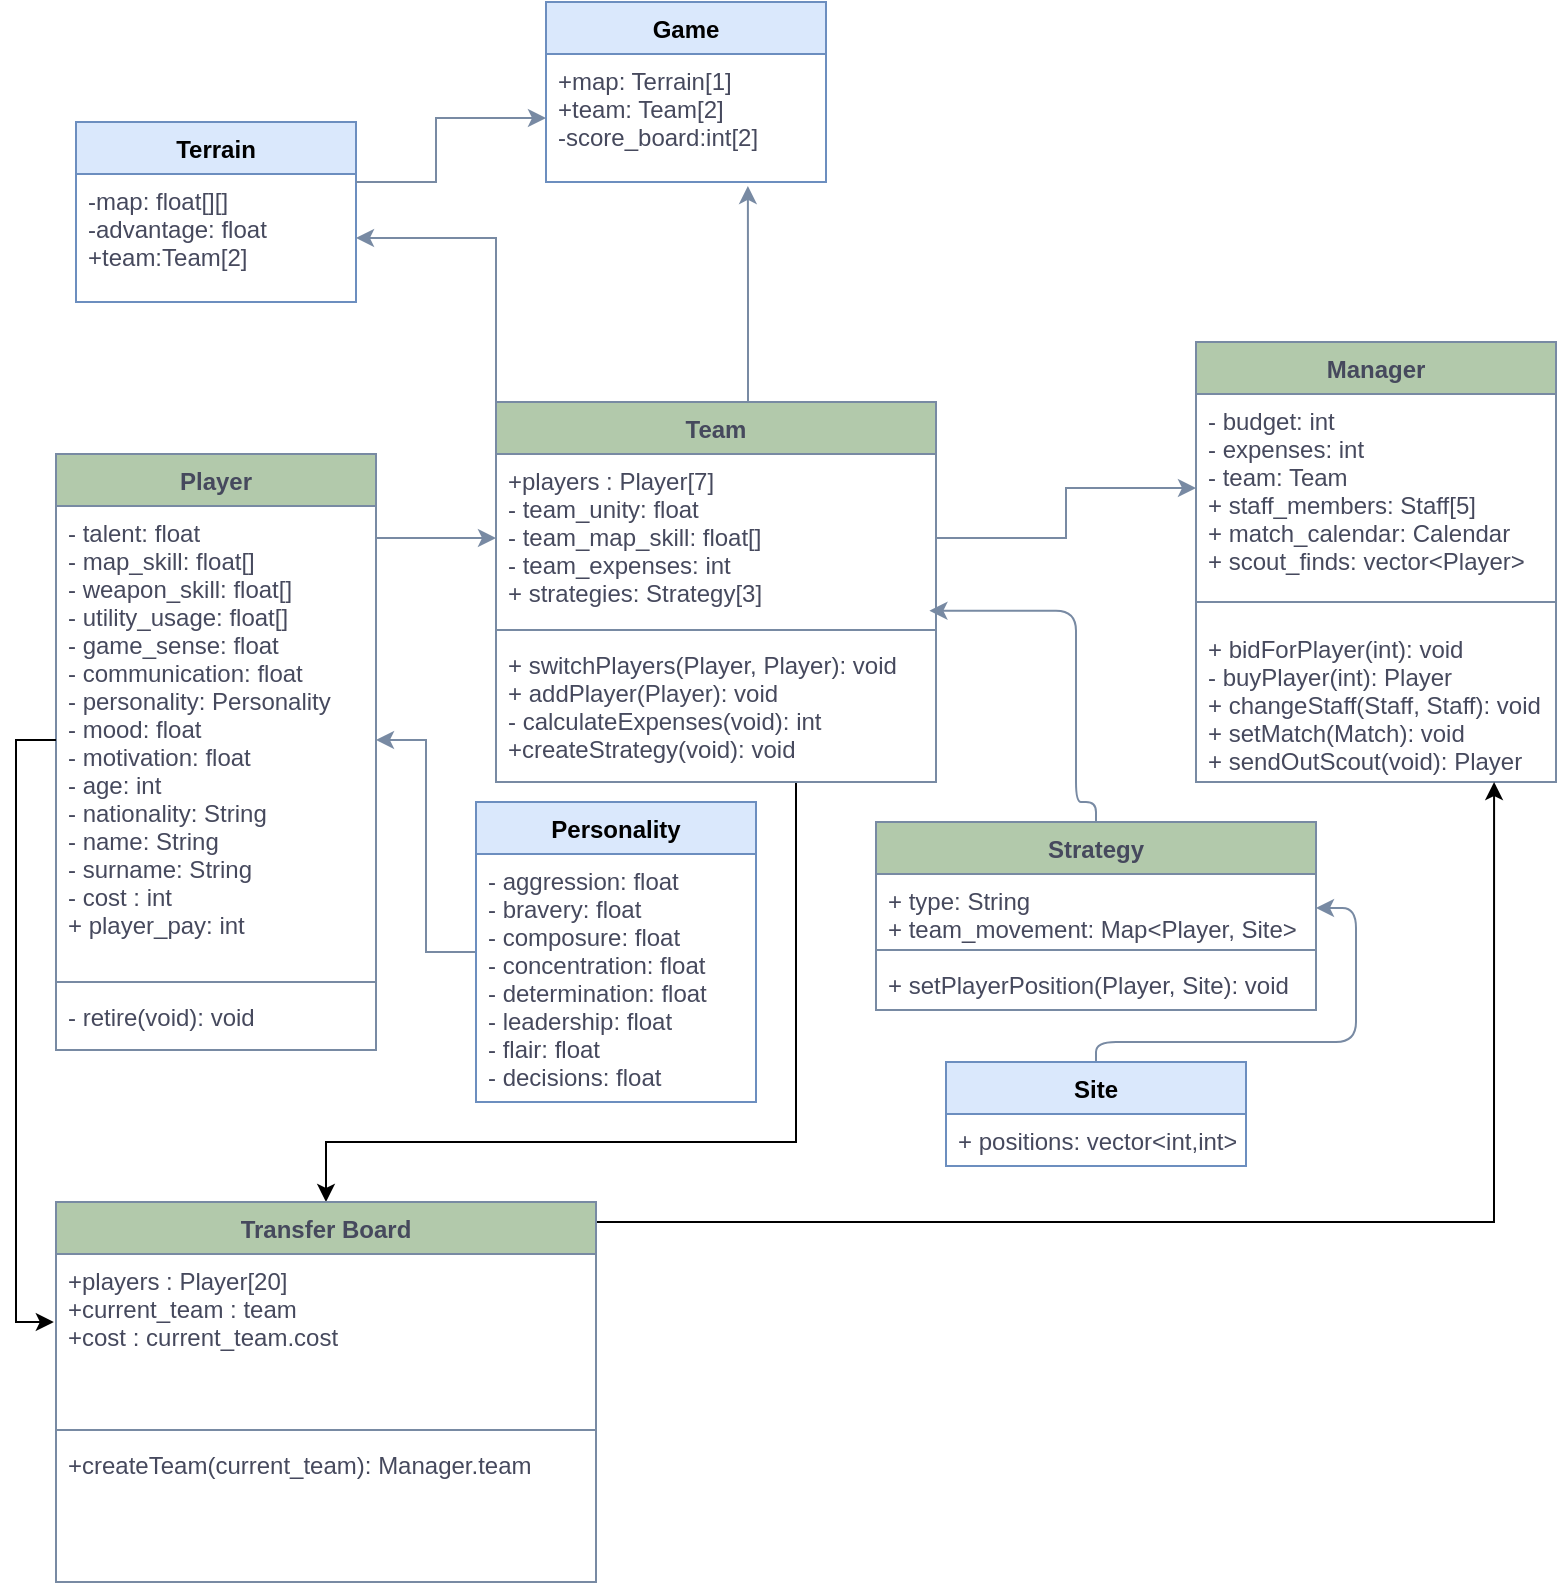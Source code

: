 <mxfile version="14.4.2" type="github">
  <diagram id="JGMPJzbyvDWoWRBRQCqn" name="FPS Menager">
    <mxGraphModel dx="1272" dy="599" grid="1" gridSize="10" guides="1" tooltips="1" connect="1" arrows="1" fold="1" page="1" pageScale="1" pageWidth="850" pageHeight="1100" math="0" shadow="0">
      <root>
        <mxCell id="0" />
        <mxCell id="1" parent="0" />
        <mxCell id="N_RB7wlFuTkdKBtvYMz9-10" style="edgeStyle=orthogonalEdgeStyle;rounded=0;orthogonalLoop=1;jettySize=auto;html=1;" edge="1" parent="1" source="d4QqwgHZMLwHon4m-uyl-1" target="N_RB7wlFuTkdKBtvYMz9-2">
          <mxGeometry relative="1" as="geometry">
            <Array as="points">
              <mxPoint x="410" y="660" />
              <mxPoint x="175" y="660" />
            </Array>
          </mxGeometry>
        </mxCell>
        <mxCell id="d4QqwgHZMLwHon4m-uyl-1" value="Team" style="swimlane;fontStyle=1;align=center;verticalAlign=top;childLayout=stackLayout;horizontal=1;startSize=26;horizontalStack=0;resizeParent=1;resizeParentMax=0;resizeLast=0;collapsible=1;marginBottom=0;fillColor=#B2C9AB;strokeColor=#788AA3;fontColor=#46495D;" parent="1" vertex="1">
          <mxGeometry x="260" y="290" width="220" height="190" as="geometry" />
        </mxCell>
        <mxCell id="d4QqwgHZMLwHon4m-uyl-2" value="+players : Player[7]&#xa;- team_unity: float&#xa;- team_map_skill: float[]&#xa;- team_expenses: int&#xa;+ strategies: Strategy[3]&#xa;" style="text;strokeColor=none;fillColor=none;align=left;verticalAlign=top;spacingLeft=4;spacingRight=4;overflow=hidden;rotatable=0;points=[[0,0.5],[1,0.5]];portConstraint=eastwest;fontColor=#46495D;" parent="d4QqwgHZMLwHon4m-uyl-1" vertex="1">
          <mxGeometry y="26" width="220" height="84" as="geometry" />
        </mxCell>
        <mxCell id="d4QqwgHZMLwHon4m-uyl-3" value="" style="line;strokeWidth=1;fillColor=none;align=left;verticalAlign=middle;spacingTop=-1;spacingLeft=3;spacingRight=3;rotatable=0;labelPosition=right;points=[];portConstraint=eastwest;strokeColor=#788AA3;fontColor=#46495D;" parent="d4QqwgHZMLwHon4m-uyl-1" vertex="1">
          <mxGeometry y="110" width="220" height="8" as="geometry" />
        </mxCell>
        <mxCell id="d4QqwgHZMLwHon4m-uyl-4" value="+ switchPlayers(Player, Player): void&#xa;+ addPlayer(Player): void&#xa;- calculateExpenses(void): int&#xa;+createStrategy(void): void" style="text;strokeColor=none;fillColor=none;align=left;verticalAlign=top;spacingLeft=4;spacingRight=4;overflow=hidden;rotatable=0;points=[[0,0.5],[1,0.5]];portConstraint=eastwest;fontColor=#46495D;" parent="d4QqwgHZMLwHon4m-uyl-1" vertex="1">
          <mxGeometry y="118" width="220" height="72" as="geometry" />
        </mxCell>
        <mxCell id="d4QqwgHZMLwHon4m-uyl-10" style="edgeStyle=orthogonalEdgeStyle;rounded=0;orthogonalLoop=1;jettySize=auto;html=1;strokeColor=#788AA3;fontColor=#46495D;entryX=0;entryY=0.5;entryDx=0;entryDy=0;" parent="1" source="d4QqwgHZMLwHon4m-uyl-5" target="d4QqwgHZMLwHon4m-uyl-2" edge="1">
          <mxGeometry relative="1" as="geometry">
            <Array as="points">
              <mxPoint x="190" y="358" />
            </Array>
            <mxPoint x="290" y="363" as="targetPoint" />
          </mxGeometry>
        </mxCell>
        <mxCell id="d4QqwgHZMLwHon4m-uyl-5" value="Player" style="swimlane;fontStyle=1;align=center;verticalAlign=top;childLayout=stackLayout;horizontal=1;startSize=26;horizontalStack=0;resizeParent=1;resizeParentMax=0;resizeLast=0;collapsible=1;marginBottom=0;fillColor=#B2C9AB;strokeColor=#788AA3;fontColor=#46495D;" parent="1" vertex="1">
          <mxGeometry x="40" y="316" width="160" height="298" as="geometry" />
        </mxCell>
        <mxCell id="d4QqwgHZMLwHon4m-uyl-6" value="- talent: float&#xa;- map_skill: float[]&#xa;- weapon_skill: float[]&#xa;- utility_usage: float[]&#xa;- game_sense: float&#xa;- communication: float&#xa;- personality: Personality  &#xa;- mood: float&#xa;- motivation: float&#xa;- age: int&#xa;- nationality: String&#xa;- name: String&#xa;- surname: String&#xa;- cost : int&#xa;+ player_pay: int" style="text;strokeColor=none;fillColor=none;align=left;verticalAlign=top;spacingLeft=4;spacingRight=4;overflow=hidden;rotatable=0;points=[[0,0.5],[1,0.5]];portConstraint=eastwest;fontColor=#46495D;" parent="d4QqwgHZMLwHon4m-uyl-5" vertex="1">
          <mxGeometry y="26" width="160" height="234" as="geometry" />
        </mxCell>
        <mxCell id="d4QqwgHZMLwHon4m-uyl-7" value="" style="line;strokeWidth=1;fillColor=none;align=left;verticalAlign=middle;spacingTop=-1;spacingLeft=3;spacingRight=3;rotatable=0;labelPosition=right;points=[];portConstraint=eastwest;strokeColor=#788AA3;fontColor=#46495D;" parent="d4QqwgHZMLwHon4m-uyl-5" vertex="1">
          <mxGeometry y="260" width="160" height="8" as="geometry" />
        </mxCell>
        <mxCell id="d4QqwgHZMLwHon4m-uyl-8" value="- retire(void): void" style="text;strokeColor=none;fillColor=none;align=left;verticalAlign=top;spacingLeft=4;spacingRight=4;overflow=hidden;rotatable=0;points=[[0,0.5],[1,0.5]];portConstraint=eastwest;fontColor=#46495D;" parent="d4QqwgHZMLwHon4m-uyl-5" vertex="1">
          <mxGeometry y="268" width="160" height="30" as="geometry" />
        </mxCell>
        <mxCell id="kuDPgty7mX3tu8Ov-66l-5" style="edgeStyle=orthogonalEdgeStyle;rounded=0;orthogonalLoop=1;jettySize=auto;html=1;entryX=1;entryY=0.5;entryDx=0;entryDy=0;strokeColor=#788AA3;fontColor=#46495D;" parent="1" source="kuDPgty7mX3tu8Ov-66l-1" target="d4QqwgHZMLwHon4m-uyl-6" edge="1">
          <mxGeometry relative="1" as="geometry" />
        </mxCell>
        <mxCell id="kuDPgty7mX3tu8Ov-66l-1" value="Personality" style="swimlane;fontStyle=1;childLayout=stackLayout;horizontal=1;startSize=26;fillColor=#dae8fc;horizontalStack=0;resizeParent=1;resizeParentMax=0;resizeLast=0;collapsible=1;marginBottom=0;strokeColor=#6c8ebf;" parent="1" vertex="1">
          <mxGeometry x="250" y="490" width="140" height="150" as="geometry" />
        </mxCell>
        <mxCell id="kuDPgty7mX3tu8Ov-66l-2" value="- aggression: float&#xa;- bravery: float&#xa;- composure: float&#xa;- concentration: float&#xa;- determination: float&#xa;- leadership: float&#xa;- flair: float&#xa;- decisions: float" style="text;strokeColor=none;fillColor=none;align=left;verticalAlign=top;spacingLeft=4;spacingRight=4;overflow=hidden;rotatable=0;points=[[0,0.5],[1,0.5]];portConstraint=eastwest;fontColor=#46495D;" parent="kuDPgty7mX3tu8Ov-66l-1" vertex="1">
          <mxGeometry y="26" width="140" height="124" as="geometry" />
        </mxCell>
        <mxCell id="O9Isf1C4e_mbefrmD2pV-1" value="Manager" style="swimlane;fontStyle=1;align=center;verticalAlign=top;childLayout=stackLayout;horizontal=1;startSize=26;horizontalStack=0;resizeParent=1;resizeParentMax=0;resizeLast=0;collapsible=1;marginBottom=0;fillColor=#B2C9AB;strokeColor=#788AA3;fontColor=#46495D;" parent="1" vertex="1">
          <mxGeometry x="610" y="260" width="180" height="220" as="geometry" />
        </mxCell>
        <mxCell id="O9Isf1C4e_mbefrmD2pV-2" value="- budget: int&#xa;- expenses: int&#xa;- team: Team&#xa;+ staff_members: Staff[5]&#xa;+ match_calendar: Calendar&#xa;+ scout_finds: vector&lt;Player&gt;" style="text;strokeColor=none;fillColor=none;align=left;verticalAlign=top;spacingLeft=4;spacingRight=4;overflow=hidden;rotatable=0;points=[[0,0.5],[1,0.5]];portConstraint=eastwest;fontColor=#46495D;" parent="O9Isf1C4e_mbefrmD2pV-1" vertex="1">
          <mxGeometry y="26" width="180" height="94" as="geometry" />
        </mxCell>
        <mxCell id="O9Isf1C4e_mbefrmD2pV-3" value="" style="line;strokeWidth=1;fillColor=none;align=left;verticalAlign=middle;spacingTop=-1;spacingLeft=3;spacingRight=3;rotatable=0;labelPosition=right;points=[];portConstraint=eastwest;strokeColor=#788AA3;fontColor=#46495D;" parent="O9Isf1C4e_mbefrmD2pV-1" vertex="1">
          <mxGeometry y="120" width="180" height="20" as="geometry" />
        </mxCell>
        <mxCell id="O9Isf1C4e_mbefrmD2pV-4" value="+ bidForPlayer(int): void&#xa;- buyPlayer(int): Player&#xa;+ changeStaff(Staff, Staff): void&#xa;+ setMatch(Match): void&#xa;+ sendOutScout(void): Player" style="text;strokeColor=none;fillColor=none;align=left;verticalAlign=top;spacingLeft=4;spacingRight=4;overflow=hidden;rotatable=0;points=[[0,0.5],[1,0.5]];portConstraint=eastwest;fontColor=#46495D;" parent="O9Isf1C4e_mbefrmD2pV-1" vertex="1">
          <mxGeometry y="140" width="180" height="80" as="geometry" />
        </mxCell>
        <mxCell id="O9Isf1C4e_mbefrmD2pV-5" style="edgeStyle=orthogonalEdgeStyle;rounded=0;orthogonalLoop=1;jettySize=auto;html=1;entryX=0;entryY=0.5;entryDx=0;entryDy=0;strokeColor=#788AA3;fontColor=#46495D;" parent="1" source="d4QqwgHZMLwHon4m-uyl-2" target="O9Isf1C4e_mbefrmD2pV-2" edge="1">
          <mxGeometry relative="1" as="geometry" />
        </mxCell>
        <mxCell id="O9Isf1C4e_mbefrmD2pV-6" value="Strategy" style="swimlane;fontStyle=1;align=center;verticalAlign=top;childLayout=stackLayout;horizontal=1;startSize=26;horizontalStack=0;resizeParent=1;resizeParentMax=0;resizeLast=0;collapsible=1;marginBottom=0;rounded=0;sketch=0;strokeColor=#788AA3;fillColor=#B2C9AB;fontColor=#46495D;" parent="1" vertex="1">
          <mxGeometry x="450" y="500" width="220" height="94" as="geometry" />
        </mxCell>
        <mxCell id="O9Isf1C4e_mbefrmD2pV-7" value="+ type: String&#xa;+ team_movement: Map&lt;Player, Site&gt;" style="text;strokeColor=none;fillColor=none;align=left;verticalAlign=top;spacingLeft=4;spacingRight=4;overflow=hidden;rotatable=0;points=[[0,0.5],[1,0.5]];portConstraint=eastwest;fontColor=#46495D;" parent="O9Isf1C4e_mbefrmD2pV-6" vertex="1">
          <mxGeometry y="26" width="220" height="34" as="geometry" />
        </mxCell>
        <mxCell id="O9Isf1C4e_mbefrmD2pV-8" value="" style="line;strokeWidth=1;fillColor=none;align=left;verticalAlign=middle;spacingTop=-1;spacingLeft=3;spacingRight=3;rotatable=0;labelPosition=right;points=[];portConstraint=eastwest;strokeColor=#788AA3;fontColor=#46495D;" parent="O9Isf1C4e_mbefrmD2pV-6" vertex="1">
          <mxGeometry y="60" width="220" height="8" as="geometry" />
        </mxCell>
        <mxCell id="O9Isf1C4e_mbefrmD2pV-9" value="+ setPlayerPosition(Player, Site): void" style="text;strokeColor=none;fillColor=none;align=left;verticalAlign=top;spacingLeft=4;spacingRight=4;overflow=hidden;rotatable=0;points=[[0,0.5],[1,0.5]];portConstraint=eastwest;fontColor=#46495D;" parent="O9Isf1C4e_mbefrmD2pV-6" vertex="1">
          <mxGeometry y="68" width="220" height="26" as="geometry" />
        </mxCell>
        <mxCell id="O9Isf1C4e_mbefrmD2pV-10" style="edgeStyle=orthogonalEdgeStyle;curved=0;rounded=1;sketch=0;orthogonalLoop=1;jettySize=auto;html=1;entryX=0.985;entryY=0.933;entryDx=0;entryDy=0;entryPerimeter=0;strokeColor=#788AA3;fillColor=#B2C9AB;fontColor=#46495D;exitX=0.5;exitY=0;exitDx=0;exitDy=0;" parent="1" source="O9Isf1C4e_mbefrmD2pV-6" target="d4QqwgHZMLwHon4m-uyl-2" edge="1">
          <mxGeometry relative="1" as="geometry">
            <Array as="points">
              <mxPoint x="560" y="490" />
              <mxPoint x="550" y="490" />
              <mxPoint x="550" y="394" />
            </Array>
          </mxGeometry>
        </mxCell>
        <mxCell id="O9Isf1C4e_mbefrmD2pV-15" style="edgeStyle=orthogonalEdgeStyle;curved=0;rounded=1;sketch=0;orthogonalLoop=1;jettySize=auto;html=1;entryX=1;entryY=0.5;entryDx=0;entryDy=0;strokeColor=#788AA3;fillColor=#B2C9AB;fontColor=#46495D;exitX=0.5;exitY=0;exitDx=0;exitDy=0;" parent="1" source="O9Isf1C4e_mbefrmD2pV-11" target="O9Isf1C4e_mbefrmD2pV-7" edge="1">
          <mxGeometry relative="1" as="geometry">
            <Array as="points">
              <mxPoint x="560" y="610" />
              <mxPoint x="690" y="610" />
              <mxPoint x="690" y="543" />
            </Array>
          </mxGeometry>
        </mxCell>
        <mxCell id="O9Isf1C4e_mbefrmD2pV-11" value="Site" style="swimlane;fontStyle=1;childLayout=stackLayout;horizontal=1;startSize=26;fillColor=#dae8fc;horizontalStack=0;resizeParent=1;resizeParentMax=0;resizeLast=0;collapsible=1;marginBottom=0;rounded=0;sketch=0;strokeColor=#6c8ebf;" parent="1" vertex="1">
          <mxGeometry x="485" y="620" width="150" height="52" as="geometry" />
        </mxCell>
        <mxCell id="O9Isf1C4e_mbefrmD2pV-12" value="+ positions: vector&lt;int,int&gt;" style="text;strokeColor=none;fillColor=none;align=left;verticalAlign=top;spacingLeft=4;spacingRight=4;overflow=hidden;rotatable=0;points=[[0,0.5],[1,0.5]];portConstraint=eastwest;fontColor=#46495D;" parent="O9Isf1C4e_mbefrmD2pV-11" vertex="1">
          <mxGeometry y="26" width="150" height="26" as="geometry" />
        </mxCell>
        <mxCell id="79HCMQov36LSx9g6JEWd-2" value="Terrain" style="swimlane;fontStyle=1;childLayout=stackLayout;horizontal=1;startSize=26;fillColor=#dae8fc;horizontalStack=0;resizeParent=1;resizeParentMax=0;resizeLast=0;collapsible=1;marginBottom=0;strokeColor=#6c8ebf;" parent="1" vertex="1">
          <mxGeometry x="50" y="150" width="140" height="90" as="geometry" />
        </mxCell>
        <mxCell id="79HCMQov36LSx9g6JEWd-3" value="-map: float[][]&#xa;-advantage: float&#xa;+team:Team[2]" style="text;strokeColor=none;fillColor=none;align=left;verticalAlign=top;spacingLeft=4;spacingRight=4;overflow=hidden;rotatable=0;points=[[0,0.5],[1,0.5]];portConstraint=eastwest;fontColor=#46495D;" parent="79HCMQov36LSx9g6JEWd-2" vertex="1">
          <mxGeometry y="26" width="140" height="64" as="geometry" />
        </mxCell>
        <mxCell id="79HCMQov36LSx9g6JEWd-7" value="Game" style="swimlane;fontStyle=1;childLayout=stackLayout;horizontal=1;startSize=26;fillColor=#dae8fc;horizontalStack=0;resizeParent=1;resizeParentMax=0;resizeLast=0;collapsible=1;marginBottom=0;strokeColor=#6c8ebf;" parent="1" vertex="1">
          <mxGeometry x="285" y="90" width="140" height="90" as="geometry" />
        </mxCell>
        <mxCell id="79HCMQov36LSx9g6JEWd-8" value="+map: Terrain[1]&#xa;+team: Team[2]&#xa;-score_board:int[2]" style="text;strokeColor=none;fillColor=none;align=left;verticalAlign=top;spacingLeft=4;spacingRight=4;overflow=hidden;rotatable=0;points=[[0,0.5],[1,0.5]];portConstraint=eastwest;fontColor=#46495D;" parent="79HCMQov36LSx9g6JEWd-7" vertex="1">
          <mxGeometry y="26" width="140" height="64" as="geometry" />
        </mxCell>
        <mxCell id="79HCMQov36LSx9g6JEWd-9" style="edgeStyle=orthogonalEdgeStyle;rounded=0;orthogonalLoop=1;jettySize=auto;html=1;strokeColor=#788AA3;fontColor=#46495D;entryX=0.721;entryY=1.031;entryDx=0;entryDy=0;entryPerimeter=0;" parent="1" source="d4QqwgHZMLwHon4m-uyl-1" target="79HCMQov36LSx9g6JEWd-8" edge="1">
          <mxGeometry relative="1" as="geometry">
            <Array as="points">
              <mxPoint x="386" y="240" />
              <mxPoint x="386" y="240" />
            </Array>
            <mxPoint x="270" y="368" as="targetPoint" />
            <mxPoint x="210" y="368" as="sourcePoint" />
          </mxGeometry>
        </mxCell>
        <mxCell id="79HCMQov36LSx9g6JEWd-10" style="edgeStyle=orthogonalEdgeStyle;rounded=0;orthogonalLoop=1;jettySize=auto;html=1;strokeColor=#788AA3;fontColor=#46495D;" parent="1" source="d4QqwgHZMLwHon4m-uyl-1" target="79HCMQov36LSx9g6JEWd-3" edge="1">
          <mxGeometry relative="1" as="geometry">
            <Array as="points">
              <mxPoint x="260" y="208" />
            </Array>
            <mxPoint x="260.0" y="180.004" as="targetPoint" />
            <mxPoint x="260.06" y="288.02" as="sourcePoint" />
          </mxGeometry>
        </mxCell>
        <mxCell id="79HCMQov36LSx9g6JEWd-11" style="edgeStyle=orthogonalEdgeStyle;rounded=0;orthogonalLoop=1;jettySize=auto;html=1;strokeColor=#788AA3;fontColor=#46495D;entryX=0;entryY=0.5;entryDx=0;entryDy=0;" parent="1" source="79HCMQov36LSx9g6JEWd-3" target="79HCMQov36LSx9g6JEWd-8" edge="1">
          <mxGeometry relative="1" as="geometry">
            <Array as="points">
              <mxPoint x="230" y="180" />
              <mxPoint x="230" y="148" />
            </Array>
            <mxPoint x="210" y="280" as="targetPoint" />
            <mxPoint x="270" y="300" as="sourcePoint" />
          </mxGeometry>
        </mxCell>
        <mxCell id="N_RB7wlFuTkdKBtvYMz9-7" style="edgeStyle=orthogonalEdgeStyle;rounded=0;orthogonalLoop=1;jettySize=auto;html=1;entryX=0.828;entryY=1;entryDx=0;entryDy=0;entryPerimeter=0;" edge="1" parent="1" source="N_RB7wlFuTkdKBtvYMz9-2" target="O9Isf1C4e_mbefrmD2pV-4">
          <mxGeometry relative="1" as="geometry">
            <Array as="points">
              <mxPoint x="759" y="700" />
            </Array>
          </mxGeometry>
        </mxCell>
        <mxCell id="N_RB7wlFuTkdKBtvYMz9-2" value="Transfer Board" style="swimlane;fontStyle=1;align=center;verticalAlign=top;childLayout=stackLayout;horizontal=1;startSize=26;horizontalStack=0;resizeParent=1;resizeParentMax=0;resizeLast=0;collapsible=1;marginBottom=0;fillColor=#B2C9AB;strokeColor=#788AA3;fontColor=#46495D;" vertex="1" parent="1">
          <mxGeometry x="40" y="690" width="270" height="190" as="geometry" />
        </mxCell>
        <mxCell id="N_RB7wlFuTkdKBtvYMz9-3" value="+players : Player[20]&#xa;+current_team : team&#xa;+cost : current_team.cost&#xa;" style="text;strokeColor=none;fillColor=none;align=left;verticalAlign=top;spacingLeft=4;spacingRight=4;overflow=hidden;rotatable=0;points=[[0,0.5],[1,0.5]];portConstraint=eastwest;fontColor=#46495D;" vertex="1" parent="N_RB7wlFuTkdKBtvYMz9-2">
          <mxGeometry y="26" width="270" height="84" as="geometry" />
        </mxCell>
        <mxCell id="N_RB7wlFuTkdKBtvYMz9-4" value="" style="line;strokeWidth=1;fillColor=none;align=left;verticalAlign=middle;spacingTop=-1;spacingLeft=3;spacingRight=3;rotatable=0;labelPosition=right;points=[];portConstraint=eastwest;strokeColor=#788AA3;fontColor=#46495D;" vertex="1" parent="N_RB7wlFuTkdKBtvYMz9-2">
          <mxGeometry y="110" width="270" height="8" as="geometry" />
        </mxCell>
        <mxCell id="N_RB7wlFuTkdKBtvYMz9-5" value="+createTeam(current_team): Manager.team" style="text;strokeColor=none;fillColor=none;align=left;verticalAlign=top;spacingLeft=4;spacingRight=4;overflow=hidden;rotatable=0;points=[[0,0.5],[1,0.5]];portConstraint=eastwest;fontColor=#46495D;" vertex="1" parent="N_RB7wlFuTkdKBtvYMz9-2">
          <mxGeometry y="118" width="270" height="72" as="geometry" />
        </mxCell>
        <mxCell id="N_RB7wlFuTkdKBtvYMz9-9" style="edgeStyle=orthogonalEdgeStyle;rounded=0;orthogonalLoop=1;jettySize=auto;html=1;entryX=-0.004;entryY=0.405;entryDx=0;entryDy=0;entryPerimeter=0;" edge="1" parent="1" source="d4QqwgHZMLwHon4m-uyl-6" target="N_RB7wlFuTkdKBtvYMz9-3">
          <mxGeometry relative="1" as="geometry">
            <Array as="points">
              <mxPoint x="20" y="459" />
              <mxPoint x="20" y="750" />
            </Array>
          </mxGeometry>
        </mxCell>
      </root>
    </mxGraphModel>
  </diagram>
</mxfile>

